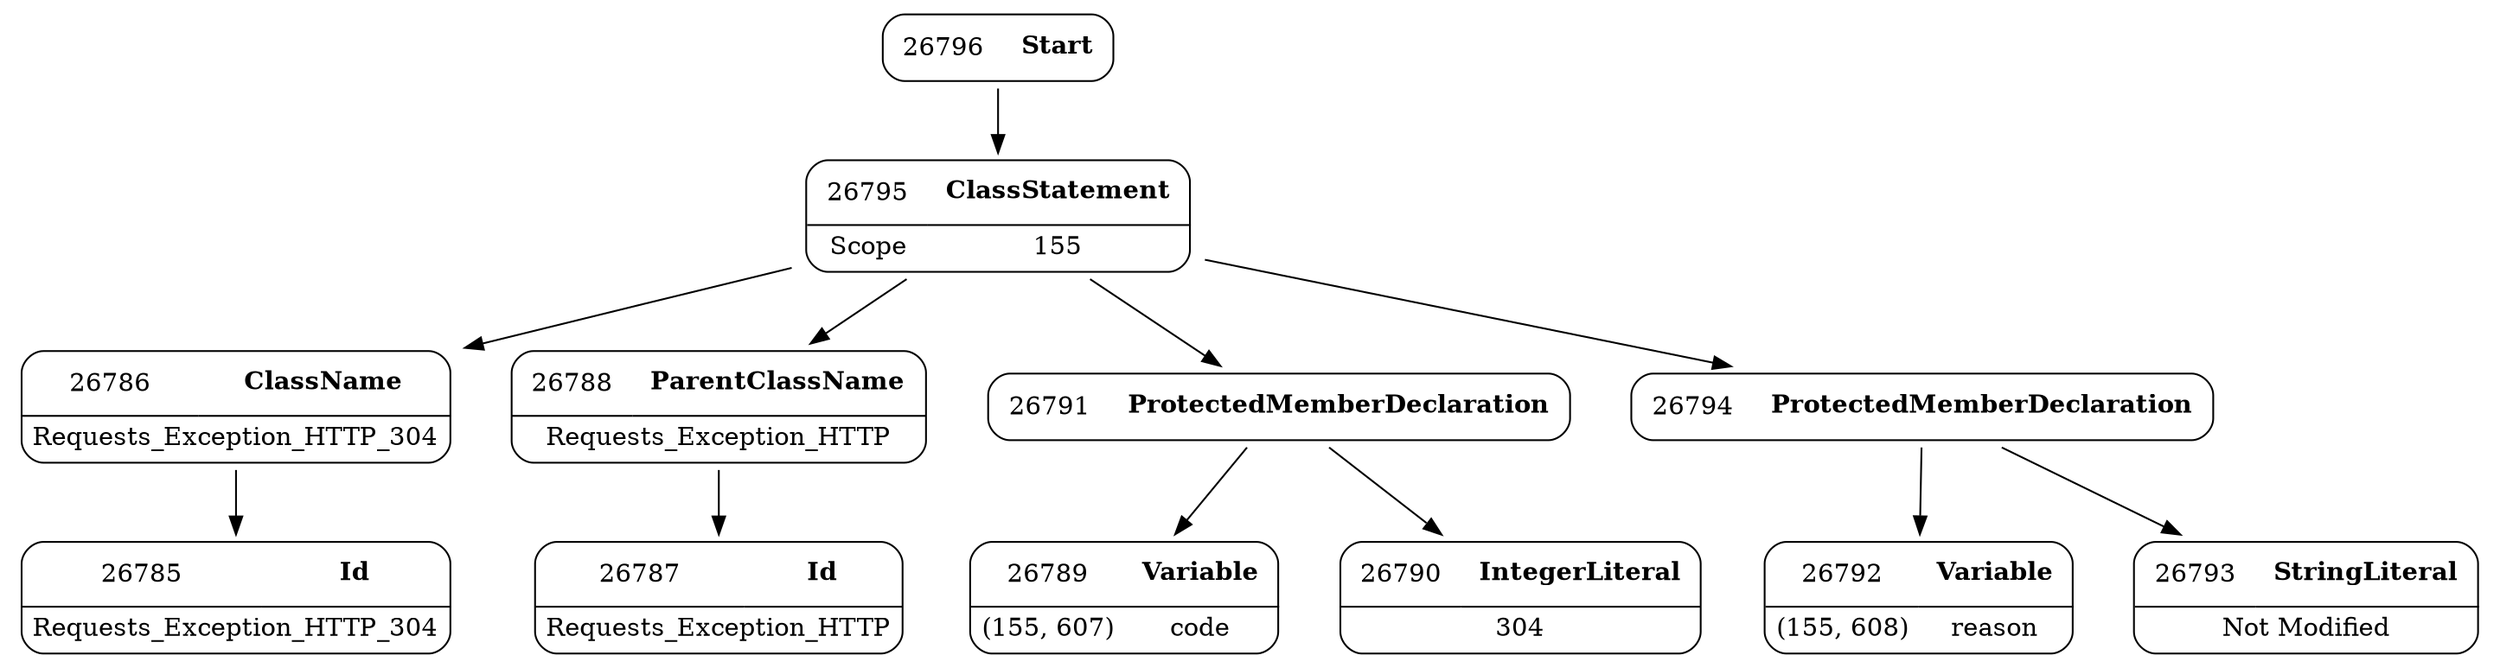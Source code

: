 digraph ast {
node [shape=none];
26785 [label=<<TABLE border='1' cellspacing='0' cellpadding='10' style='rounded' ><TR><TD border='0'>26785</TD><TD border='0'><B>Id</B></TD></TR><HR/><TR><TD border='0' cellpadding='5' colspan='2'>Requests_Exception_HTTP_304</TD></TR></TABLE>>];
26786 [label=<<TABLE border='1' cellspacing='0' cellpadding='10' style='rounded' ><TR><TD border='0'>26786</TD><TD border='0'><B>ClassName</B></TD></TR><HR/><TR><TD border='0' cellpadding='5' colspan='2'>Requests_Exception_HTTP_304</TD></TR></TABLE>>];
26786 -> 26785 [weight=2];
26787 [label=<<TABLE border='1' cellspacing='0' cellpadding='10' style='rounded' ><TR><TD border='0'>26787</TD><TD border='0'><B>Id</B></TD></TR><HR/><TR><TD border='0' cellpadding='5' colspan='2'>Requests_Exception_HTTP</TD></TR></TABLE>>];
26788 [label=<<TABLE border='1' cellspacing='0' cellpadding='10' style='rounded' ><TR><TD border='0'>26788</TD><TD border='0'><B>ParentClassName</B></TD></TR><HR/><TR><TD border='0' cellpadding='5' colspan='2'>Requests_Exception_HTTP</TD></TR></TABLE>>];
26788 -> 26787 [weight=2];
26789 [label=<<TABLE border='1' cellspacing='0' cellpadding='10' style='rounded' ><TR><TD border='0'>26789</TD><TD border='0'><B>Variable</B></TD></TR><HR/><TR><TD border='0' cellpadding='5'>(155, 607)</TD><TD border='0' cellpadding='5'>code</TD></TR></TABLE>>];
26790 [label=<<TABLE border='1' cellspacing='0' cellpadding='10' style='rounded' ><TR><TD border='0'>26790</TD><TD border='0'><B>IntegerLiteral</B></TD></TR><HR/><TR><TD border='0' cellpadding='5' colspan='2'>304</TD></TR></TABLE>>];
26791 [label=<<TABLE border='1' cellspacing='0' cellpadding='10' style='rounded' ><TR><TD border='0'>26791</TD><TD border='0'><B>ProtectedMemberDeclaration</B></TD></TR></TABLE>>];
26791 -> 26789 [weight=2];
26791 -> 26790 [weight=2];
26792 [label=<<TABLE border='1' cellspacing='0' cellpadding='10' style='rounded' ><TR><TD border='0'>26792</TD><TD border='0'><B>Variable</B></TD></TR><HR/><TR><TD border='0' cellpadding='5'>(155, 608)</TD><TD border='0' cellpadding='5'>reason</TD></TR></TABLE>>];
26793 [label=<<TABLE border='1' cellspacing='0' cellpadding='10' style='rounded' ><TR><TD border='0'>26793</TD><TD border='0'><B>StringLiteral</B></TD></TR><HR/><TR><TD border='0' cellpadding='5' colspan='2'>Not Modified</TD></TR></TABLE>>];
26794 [label=<<TABLE border='1' cellspacing='0' cellpadding='10' style='rounded' ><TR><TD border='0'>26794</TD><TD border='0'><B>ProtectedMemberDeclaration</B></TD></TR></TABLE>>];
26794 -> 26792 [weight=2];
26794 -> 26793 [weight=2];
26795 [label=<<TABLE border='1' cellspacing='0' cellpadding='10' style='rounded' ><TR><TD border='0'>26795</TD><TD border='0'><B>ClassStatement</B></TD></TR><HR/><TR><TD border='0' cellpadding='5'>Scope</TD><TD border='0' cellpadding='5'>155</TD></TR></TABLE>>];
26795 -> 26786 [weight=2];
26795 -> 26788 [weight=2];
26795 -> 26791 [weight=2];
26795 -> 26794 [weight=2];
26796 [label=<<TABLE border='1' cellspacing='0' cellpadding='10' style='rounded' ><TR><TD border='0'>26796</TD><TD border='0'><B>Start</B></TD></TR></TABLE>>];
26796 -> 26795 [weight=2];
}
